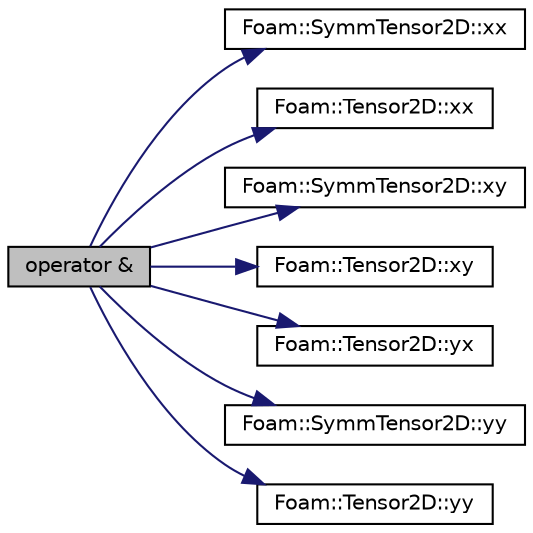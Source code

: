 digraph "operator &amp;"
{
  bgcolor="transparent";
  edge [fontname="Helvetica",fontsize="10",labelfontname="Helvetica",labelfontsize="10"];
  node [fontname="Helvetica",fontsize="10",shape=record];
  rankdir="LR";
  Node141961 [label="operator &",height=0.2,width=0.4,color="black", fillcolor="grey75", style="filled", fontcolor="black"];
  Node141961 -> Node141962 [color="midnightblue",fontsize="10",style="solid",fontname="Helvetica"];
  Node141962 [label="Foam::SymmTensor2D::xx",height=0.2,width=0.4,color="black",URL="$a29621.html#a1b97c7c1ed81b4fb23da8dcb71a8cd2a"];
  Node141961 -> Node141963 [color="midnightblue",fontsize="10",style="solid",fontname="Helvetica"];
  Node141963 [label="Foam::Tensor2D::xx",height=0.2,width=0.4,color="black",URL="$a29701.html#a1b97c7c1ed81b4fb23da8dcb71a8cd2a"];
  Node141961 -> Node141964 [color="midnightblue",fontsize="10",style="solid",fontname="Helvetica"];
  Node141964 [label="Foam::SymmTensor2D::xy",height=0.2,width=0.4,color="black",URL="$a29621.html#aab470ae2a5eeac8c33a7b6abac6b39b3"];
  Node141961 -> Node141965 [color="midnightblue",fontsize="10",style="solid",fontname="Helvetica"];
  Node141965 [label="Foam::Tensor2D::xy",height=0.2,width=0.4,color="black",URL="$a29701.html#aab470ae2a5eeac8c33a7b6abac6b39b3"];
  Node141961 -> Node141966 [color="midnightblue",fontsize="10",style="solid",fontname="Helvetica"];
  Node141966 [label="Foam::Tensor2D::yx",height=0.2,width=0.4,color="black",URL="$a29701.html#a217bb42e2157c7914d7ebb0ffb730b7d"];
  Node141961 -> Node141967 [color="midnightblue",fontsize="10",style="solid",fontname="Helvetica"];
  Node141967 [label="Foam::SymmTensor2D::yy",height=0.2,width=0.4,color="black",URL="$a29621.html#aba9d77023a5662b9c2d3639d5de555a0"];
  Node141961 -> Node141968 [color="midnightblue",fontsize="10",style="solid",fontname="Helvetica"];
  Node141968 [label="Foam::Tensor2D::yy",height=0.2,width=0.4,color="black",URL="$a29701.html#aba9d77023a5662b9c2d3639d5de555a0"];
}
